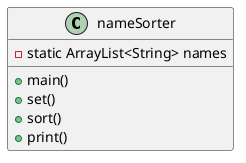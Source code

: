 @startuml
'https://plantuml.com/sequence-diagram

class nameSorter
{
   -static ArrayList<String> names
   +main()
   +set()
   +sort()
   +print()
}
@enduml